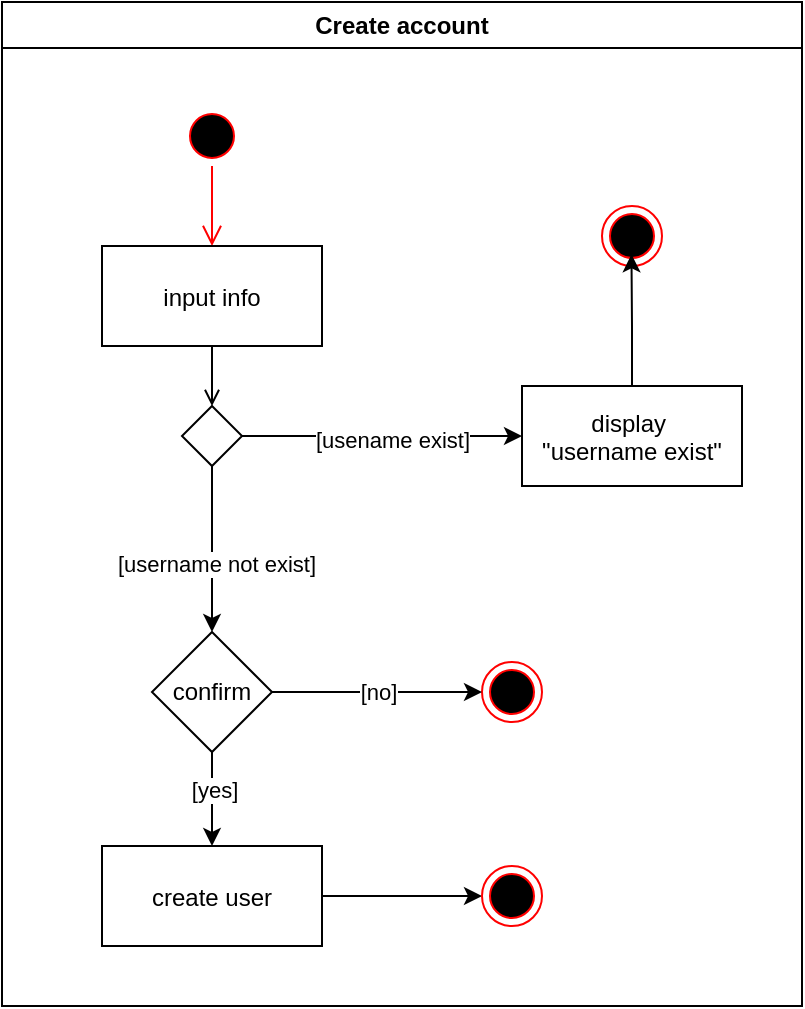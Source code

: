 <mxfile version="24.7.5" pages="7">
  <diagram name="Create Account" id="e7e014a7-5840-1c2e-5031-d8a46d1fe8dd">
    <mxGraphModel dx="1042" dy="577" grid="1" gridSize="10" guides="1" tooltips="1" connect="1" arrows="1" fold="1" page="1" pageScale="1" pageWidth="1169" pageHeight="826" background="none" math="0" shadow="0">
      <root>
        <mxCell id="0" />
        <mxCell id="1" parent="0" />
        <mxCell id="2" value="Create account" style="swimlane;whiteSpace=wrap" parent="1" vertex="1">
          <mxGeometry x="270" y="50" width="400" height="502" as="geometry" />
        </mxCell>
        <mxCell id="5" value="" style="ellipse;shape=startState;fillColor=#000000;strokeColor=#ff0000;" parent="2" vertex="1">
          <mxGeometry x="90" y="52" width="30" height="30" as="geometry" />
        </mxCell>
        <mxCell id="6" value="" style="edgeStyle=elbowEdgeStyle;elbow=horizontal;verticalAlign=bottom;endArrow=open;endSize=8;strokeColor=#FF0000;endFill=1;rounded=0" parent="2" source="5" target="7" edge="1">
          <mxGeometry x="100" y="40" as="geometry">
            <mxPoint x="105" y="122" as="targetPoint" />
          </mxGeometry>
        </mxCell>
        <mxCell id="7" value="input info" style="" parent="2" vertex="1">
          <mxGeometry x="50" y="122" width="110" height="50" as="geometry" />
        </mxCell>
        <mxCell id="XV-IO-psPw5XsLc2fugK-45" style="edgeStyle=orthogonalEdgeStyle;rounded=0;orthogonalLoop=1;jettySize=auto;html=1;exitX=1;exitY=0.5;exitDx=0;exitDy=0;entryX=0;entryY=0.5;entryDx=0;entryDy=0;" edge="1" parent="2" source="XV-IO-psPw5XsLc2fugK-41" target="XV-IO-psPw5XsLc2fugK-42">
          <mxGeometry relative="1" as="geometry" />
        </mxCell>
        <mxCell id="XV-IO-psPw5XsLc2fugK-47" value="[usename exist]" style="edgeLabel;html=1;align=center;verticalAlign=middle;resizable=0;points=[];" vertex="1" connectable="0" parent="XV-IO-psPw5XsLc2fugK-45">
          <mxGeometry x="0.072" y="-2" relative="1" as="geometry">
            <mxPoint as="offset" />
          </mxGeometry>
        </mxCell>
        <mxCell id="XV-IO-psPw5XsLc2fugK-49" style="edgeStyle=orthogonalEdgeStyle;rounded=0;orthogonalLoop=1;jettySize=auto;html=1;exitX=0.5;exitY=1;exitDx=0;exitDy=0;" edge="1" parent="2" source="XV-IO-psPw5XsLc2fugK-41" target="XV-IO-psPw5XsLc2fugK-56">
          <mxGeometry relative="1" as="geometry">
            <mxPoint x="105" y="312" as="targetPoint" />
          </mxGeometry>
        </mxCell>
        <mxCell id="XV-IO-psPw5XsLc2fugK-50" value="[username not exist]" style="edgeLabel;html=1;align=center;verticalAlign=middle;resizable=0;points=[];" vertex="1" connectable="0" parent="XV-IO-psPw5XsLc2fugK-49">
          <mxGeometry x="0.18" y="2" relative="1" as="geometry">
            <mxPoint as="offset" />
          </mxGeometry>
        </mxCell>
        <mxCell id="XV-IO-psPw5XsLc2fugK-41" value="" style="rhombus;whiteSpace=wrap;html=1;" vertex="1" parent="2">
          <mxGeometry x="90" y="202" width="30" height="30" as="geometry" />
        </mxCell>
        <mxCell id="9" value="" style="endArrow=open;strokeColor=#000000;endFill=1;rounded=0;entryX=0.5;entryY=0;entryDx=0;entryDy=0;" parent="2" source="7" target="XV-IO-psPw5XsLc2fugK-41" edge="1">
          <mxGeometry relative="1" as="geometry" />
        </mxCell>
        <mxCell id="XV-IO-psPw5XsLc2fugK-42" value="display &#xa;&quot;username exist&quot;" style="" vertex="1" parent="2">
          <mxGeometry x="260" y="192" width="110" height="50" as="geometry" />
        </mxCell>
        <mxCell id="XV-IO-psPw5XsLc2fugK-43" value="" style="ellipse;shape=endState;fillColor=#000000;strokeColor=#ff0000" vertex="1" parent="2">
          <mxGeometry x="300" y="102" width="30" height="30" as="geometry" />
        </mxCell>
        <mxCell id="XV-IO-psPw5XsLc2fugK-44" style="edgeStyle=orthogonalEdgeStyle;rounded=0;orthogonalLoop=1;jettySize=auto;html=1;entryX=0.491;entryY=0.805;entryDx=0;entryDy=0;entryPerimeter=0;" edge="1" parent="2" source="XV-IO-psPw5XsLc2fugK-42" target="XV-IO-psPw5XsLc2fugK-43">
          <mxGeometry relative="1" as="geometry" />
        </mxCell>
        <mxCell id="XV-IO-psPw5XsLc2fugK-61" style="edgeStyle=orthogonalEdgeStyle;rounded=0;orthogonalLoop=1;jettySize=auto;html=1;" edge="1" parent="2" source="XV-IO-psPw5XsLc2fugK-51" target="XV-IO-psPw5XsLc2fugK-55">
          <mxGeometry relative="1" as="geometry" />
        </mxCell>
        <mxCell id="XV-IO-psPw5XsLc2fugK-51" value="create user" style="" vertex="1" parent="2">
          <mxGeometry x="50" y="422" width="110" height="50" as="geometry" />
        </mxCell>
        <mxCell id="XV-IO-psPw5XsLc2fugK-54" value="" style="ellipse;shape=endState;fillColor=#000000;strokeColor=#ff0000" vertex="1" parent="2">
          <mxGeometry x="240" y="330" width="30" height="30" as="geometry" />
        </mxCell>
        <mxCell id="XV-IO-psPw5XsLc2fugK-55" value="" style="ellipse;shape=endState;fillColor=#000000;strokeColor=#ff0000" vertex="1" parent="2">
          <mxGeometry x="240" y="432" width="30" height="30" as="geometry" />
        </mxCell>
        <mxCell id="XV-IO-psPw5XsLc2fugK-59" style="edgeStyle=orthogonalEdgeStyle;rounded=0;orthogonalLoop=1;jettySize=auto;html=1;exitX=0.5;exitY=1;exitDx=0;exitDy=0;entryX=0.5;entryY=0;entryDx=0;entryDy=0;" edge="1" parent="2" source="XV-IO-psPw5XsLc2fugK-56" target="XV-IO-psPw5XsLc2fugK-51">
          <mxGeometry relative="1" as="geometry" />
        </mxCell>
        <mxCell id="XV-IO-psPw5XsLc2fugK-60" value="[yes]" style="edgeLabel;html=1;align=center;verticalAlign=middle;resizable=0;points=[];" vertex="1" connectable="0" parent="XV-IO-psPw5XsLc2fugK-59">
          <mxGeometry x="-0.183" y="1" relative="1" as="geometry">
            <mxPoint as="offset" />
          </mxGeometry>
        </mxCell>
        <mxCell id="XV-IO-psPw5XsLc2fugK-56" value="confirm" style="rhombus;whiteSpace=wrap;html=1;" vertex="1" parent="2">
          <mxGeometry x="75" y="315" width="60" height="60" as="geometry" />
        </mxCell>
        <mxCell id="XV-IO-psPw5XsLc2fugK-57" style="edgeStyle=orthogonalEdgeStyle;rounded=0;orthogonalLoop=1;jettySize=auto;html=1;exitX=1;exitY=0.5;exitDx=0;exitDy=0;" edge="1" parent="2" source="XV-IO-psPw5XsLc2fugK-56" target="XV-IO-psPw5XsLc2fugK-54">
          <mxGeometry relative="1" as="geometry">
            <mxPoint x="260" y="362" as="targetPoint" />
          </mxGeometry>
        </mxCell>
        <mxCell id="XV-IO-psPw5XsLc2fugK-58" value="[no]" style="edgeLabel;html=1;align=center;verticalAlign=middle;resizable=0;points=[];" vertex="1" connectable="0" parent="XV-IO-psPw5XsLc2fugK-57">
          <mxGeometry x="0.006" relative="1" as="geometry">
            <mxPoint as="offset" />
          </mxGeometry>
        </mxCell>
      </root>
    </mxGraphModel>
  </diagram>
  <diagram id="nGYaAy7BTeyGX2--aTV0" name="Login">
    <mxGraphModel dx="1042" dy="577" grid="1" gridSize="10" guides="1" tooltips="1" connect="1" arrows="1" fold="1" page="1" pageScale="1" pageWidth="850" pageHeight="1100" math="0" shadow="0">
      <root>
        <mxCell id="0" />
        <mxCell id="1" parent="0" />
        <mxCell id="BECm5bsudPYOtUfW8pkE-1" value="Login" style="swimlane;whiteSpace=wrap" vertex="1" parent="1">
          <mxGeometry x="260" y="60" width="420" height="502" as="geometry" />
        </mxCell>
        <mxCell id="BECm5bsudPYOtUfW8pkE-2" value="" style="ellipse;shape=startState;fillColor=#000000;strokeColor=#ff0000;" vertex="1" parent="BECm5bsudPYOtUfW8pkE-1">
          <mxGeometry x="90" y="52" width="30" height="30" as="geometry" />
        </mxCell>
        <mxCell id="BECm5bsudPYOtUfW8pkE-3" value="" style="edgeStyle=elbowEdgeStyle;elbow=horizontal;verticalAlign=bottom;endArrow=open;endSize=8;strokeColor=#FF0000;endFill=1;rounded=0" edge="1" parent="BECm5bsudPYOtUfW8pkE-1" source="BECm5bsudPYOtUfW8pkE-2" target="BECm5bsudPYOtUfW8pkE-4">
          <mxGeometry x="100" y="40" as="geometry">
            <mxPoint x="105" y="122" as="targetPoint" />
          </mxGeometry>
        </mxCell>
        <mxCell id="BECm5bsudPYOtUfW8pkE-4" value="input &#xa;usename/password" style="" vertex="1" parent="BECm5bsudPYOtUfW8pkE-1">
          <mxGeometry x="45" y="122" width="120" height="58" as="geometry" />
        </mxCell>
        <mxCell id="BECm5bsudPYOtUfW8pkE-5" style="edgeStyle=orthogonalEdgeStyle;rounded=0;orthogonalLoop=1;jettySize=auto;html=1;exitX=1;exitY=0.5;exitDx=0;exitDy=0;entryX=0;entryY=0.5;entryDx=0;entryDy=0;verticalAlign=middle;" edge="1" parent="BECm5bsudPYOtUfW8pkE-1" source="BECm5bsudPYOtUfW8pkE-9" target="BECm5bsudPYOtUfW8pkE-11">
          <mxGeometry relative="1" as="geometry" />
        </mxCell>
        <mxCell id="BECm5bsudPYOtUfW8pkE-6" value="[not exist in database]" style="edgeLabel;html=1;align=center;verticalAlign=middle;resizable=0;points=[];" vertex="1" connectable="0" parent="BECm5bsudPYOtUfW8pkE-5">
          <mxGeometry x="0.072" y="-2" relative="1" as="geometry">
            <mxPoint as="offset" />
          </mxGeometry>
        </mxCell>
        <mxCell id="BECm5bsudPYOtUfW8pkE-7" style="edgeStyle=orthogonalEdgeStyle;rounded=0;orthogonalLoop=1;jettySize=auto;html=1;exitX=0.5;exitY=1;exitDx=0;exitDy=0;" edge="1" parent="BECm5bsudPYOtUfW8pkE-1" source="BECm5bsudPYOtUfW8pkE-9" target="BECm5bsudPYOtUfW8pkE-20">
          <mxGeometry relative="1" as="geometry">
            <mxPoint x="105" y="312" as="targetPoint" />
          </mxGeometry>
        </mxCell>
        <mxCell id="BECm5bsudPYOtUfW8pkE-8" value="[exist in database]" style="edgeLabel;html=1;align=center;verticalAlign=middle;resizable=0;points=[];" vertex="1" connectable="0" parent="BECm5bsudPYOtUfW8pkE-7">
          <mxGeometry x="0.18" y="2" relative="1" as="geometry">
            <mxPoint as="offset" />
          </mxGeometry>
        </mxCell>
        <mxCell id="BECm5bsudPYOtUfW8pkE-9" value="" style="rhombus;whiteSpace=wrap;html=1;" vertex="1" parent="BECm5bsudPYOtUfW8pkE-1">
          <mxGeometry x="90" y="202" width="30" height="30" as="geometry" />
        </mxCell>
        <mxCell id="BECm5bsudPYOtUfW8pkE-10" value="" style="endArrow=open;strokeColor=#000000;endFill=1;rounded=0;entryX=0.5;entryY=0;entryDx=0;entryDy=0;" edge="1" parent="BECm5bsudPYOtUfW8pkE-1" source="BECm5bsudPYOtUfW8pkE-4" target="BECm5bsudPYOtUfW8pkE-9">
          <mxGeometry relative="1" as="geometry" />
        </mxCell>
        <mxCell id="BECm5bsudPYOtUfW8pkE-11" value="display &#xa;&quot;user not found&quot;" style="" vertex="1" parent="BECm5bsudPYOtUfW8pkE-1">
          <mxGeometry x="270" y="192" width="110" height="50" as="geometry" />
        </mxCell>
        <mxCell id="BECm5bsudPYOtUfW8pkE-12" value="" style="ellipse;shape=endState;fillColor=#000000;strokeColor=#ff0000" vertex="1" parent="BECm5bsudPYOtUfW8pkE-1">
          <mxGeometry x="310" y="40" width="30" height="30" as="geometry" />
        </mxCell>
        <mxCell id="BECm5bsudPYOtUfW8pkE-13" style="edgeStyle=orthogonalEdgeStyle;rounded=0;orthogonalLoop=1;jettySize=auto;html=1;" edge="1" parent="BECm5bsudPYOtUfW8pkE-1" source="BECm5bsudPYOtUfW8pkE-11" target="BECm5bsudPYOtUfW8pkE-24">
          <mxGeometry relative="1" as="geometry" />
        </mxCell>
        <mxCell id="BECm5bsudPYOtUfW8pkE-14" style="edgeStyle=orthogonalEdgeStyle;rounded=0;orthogonalLoop=1;jettySize=auto;html=1;" edge="1" parent="BECm5bsudPYOtUfW8pkE-1" source="BECm5bsudPYOtUfW8pkE-15" target="BECm5bsudPYOtUfW8pkE-17">
          <mxGeometry relative="1" as="geometry" />
        </mxCell>
        <mxCell id="BECm5bsudPYOtUfW8pkE-15" value="Admin menu" style="" vertex="1" parent="BECm5bsudPYOtUfW8pkE-1">
          <mxGeometry x="50" y="422" width="110" height="50" as="geometry" />
        </mxCell>
        <mxCell id="BECm5bsudPYOtUfW8pkE-17" value="" style="ellipse;shape=endState;fillColor=#000000;strokeColor=#ff0000" vertex="1" parent="BECm5bsudPYOtUfW8pkE-1">
          <mxGeometry x="240" y="432" width="30" height="30" as="geometry" />
        </mxCell>
        <mxCell id="BECm5bsudPYOtUfW8pkE-18" style="edgeStyle=orthogonalEdgeStyle;rounded=0;orthogonalLoop=1;jettySize=auto;html=1;exitX=0.5;exitY=1;exitDx=0;exitDy=0;entryX=0.5;entryY=0;entryDx=0;entryDy=0;" edge="1" parent="BECm5bsudPYOtUfW8pkE-1" source="BECm5bsudPYOtUfW8pkE-20" target="BECm5bsudPYOtUfW8pkE-15">
          <mxGeometry relative="1" as="geometry" />
        </mxCell>
        <mxCell id="BECm5bsudPYOtUfW8pkE-19" value="[yes]" style="edgeLabel;html=1;align=center;verticalAlign=middle;resizable=0;points=[];" vertex="1" connectable="0" parent="BECm5bsudPYOtUfW8pkE-18">
          <mxGeometry x="-0.183" y="1" relative="1" as="geometry">
            <mxPoint as="offset" />
          </mxGeometry>
        </mxCell>
        <mxCell id="BECm5bsudPYOtUfW8pkE-20" value="isAdmin" style="rhombus;whiteSpace=wrap;html=1;" vertex="1" parent="BECm5bsudPYOtUfW8pkE-1">
          <mxGeometry x="75" y="315" width="60" height="60" as="geometry" />
        </mxCell>
        <mxCell id="BECm5bsudPYOtUfW8pkE-21" style="edgeStyle=orthogonalEdgeStyle;rounded=0;orthogonalLoop=1;jettySize=auto;html=1;exitX=1;exitY=0.5;exitDx=0;exitDy=0;entryX=0;entryY=0.5;entryDx=0;entryDy=0;" edge="1" parent="BECm5bsudPYOtUfW8pkE-1" source="BECm5bsudPYOtUfW8pkE-20" target="BECm5bsudPYOtUfW8pkE-29">
          <mxGeometry relative="1" as="geometry">
            <mxPoint x="240" y="345" as="targetPoint" />
          </mxGeometry>
        </mxCell>
        <mxCell id="BECm5bsudPYOtUfW8pkE-22" value="[no]" style="edgeLabel;html=1;align=center;verticalAlign=middle;resizable=0;points=[];" vertex="1" connectable="0" parent="BECm5bsudPYOtUfW8pkE-21">
          <mxGeometry x="0.006" relative="1" as="geometry">
            <mxPoint as="offset" />
          </mxGeometry>
        </mxCell>
        <mxCell id="BECm5bsudPYOtUfW8pkE-27" style="edgeStyle=orthogonalEdgeStyle;rounded=0;orthogonalLoop=1;jettySize=auto;html=1;" edge="1" parent="BECm5bsudPYOtUfW8pkE-1" source="BECm5bsudPYOtUfW8pkE-24" target="BECm5bsudPYOtUfW8pkE-12">
          <mxGeometry relative="1" as="geometry" />
        </mxCell>
        <mxCell id="BECm5bsudPYOtUfW8pkE-28" value="[n]" style="edgeLabel;html=1;align=center;verticalAlign=middle;resizable=0;points=[];" vertex="1" connectable="0" parent="BECm5bsudPYOtUfW8pkE-27">
          <mxGeometry x="-0.15" relative="1" as="geometry">
            <mxPoint as="offset" />
          </mxGeometry>
        </mxCell>
        <mxCell id="BECm5bsudPYOtUfW8pkE-24" value="continue" style="rhombus;whiteSpace=wrap;html=1;" vertex="1" parent="BECm5bsudPYOtUfW8pkE-1">
          <mxGeometry x="296" y="110" width="58" height="58" as="geometry" />
        </mxCell>
        <mxCell id="BECm5bsudPYOtUfW8pkE-25" style="edgeStyle=orthogonalEdgeStyle;rounded=0;orthogonalLoop=1;jettySize=auto;html=1;entryX=0.958;entryY=0.259;entryDx=0;entryDy=0;entryPerimeter=0;" edge="1" parent="BECm5bsudPYOtUfW8pkE-1" source="BECm5bsudPYOtUfW8pkE-24" target="BECm5bsudPYOtUfW8pkE-4">
          <mxGeometry relative="1" as="geometry" />
        </mxCell>
        <mxCell id="BECm5bsudPYOtUfW8pkE-26" value="[y]" style="edgeLabel;html=1;align=center;verticalAlign=middle;resizable=0;points=[];" vertex="1" connectable="0" parent="BECm5bsudPYOtUfW8pkE-25">
          <mxGeometry x="-0.14" y="1" relative="1" as="geometry">
            <mxPoint as="offset" />
          </mxGeometry>
        </mxCell>
        <mxCell id="BECm5bsudPYOtUfW8pkE-30" style="edgeStyle=orthogonalEdgeStyle;rounded=0;orthogonalLoop=1;jettySize=auto;html=1;" edge="1" parent="BECm5bsudPYOtUfW8pkE-1" source="BECm5bsudPYOtUfW8pkE-29" target="BECm5bsudPYOtUfW8pkE-17">
          <mxGeometry relative="1" as="geometry" />
        </mxCell>
        <mxCell id="BECm5bsudPYOtUfW8pkE-29" value="User menu" style="" vertex="1" parent="BECm5bsudPYOtUfW8pkE-1">
          <mxGeometry x="200" y="320" width="110" height="50" as="geometry" />
        </mxCell>
      </root>
    </mxGraphModel>
  </diagram>
  <diagram id="kI_BlPbs2v_wD475HnmK" name="Add book">
    <mxGraphModel dx="1042" dy="577" grid="1" gridSize="10" guides="1" tooltips="1" connect="1" arrows="1" fold="1" page="1" pageScale="1" pageWidth="850" pageHeight="1100" math="0" shadow="0">
      <root>
        <mxCell id="0" />
        <mxCell id="1" parent="0" />
        <mxCell id="lQgo3_YZKVmYxO_jbbI8-1" value="Add book" style="swimlane;whiteSpace=wrap;startSize=23;" vertex="1" parent="1">
          <mxGeometry x="250" y="130" width="330" height="540" as="geometry" />
        </mxCell>
        <mxCell id="lQgo3_YZKVmYxO_jbbI8-2" value="" style="ellipse;shape=startState;fillColor=#000000;strokeColor=#ff0000;" vertex="1" parent="lQgo3_YZKVmYxO_jbbI8-1">
          <mxGeometry x="145" y="52" width="30" height="30" as="geometry" />
        </mxCell>
        <mxCell id="lQgo3_YZKVmYxO_jbbI8-3" value="" style="edgeStyle=elbowEdgeStyle;elbow=horizontal;verticalAlign=bottom;endArrow=open;endSize=8;strokeColor=#FF0000;endFill=1;rounded=0" edge="1" parent="lQgo3_YZKVmYxO_jbbI8-1" source="lQgo3_YZKVmYxO_jbbI8-2" target="lQgo3_YZKVmYxO_jbbI8-4">
          <mxGeometry x="100" y="40" as="geometry">
            <mxPoint x="160" y="122" as="targetPoint" />
          </mxGeometry>
        </mxCell>
        <mxCell id="lQgo3_YZKVmYxO_jbbI8-4" value="input &#xa;book info" style="" vertex="1" parent="lQgo3_YZKVmYxO_jbbI8-1">
          <mxGeometry x="100" y="122" width="120" height="58" as="geometry" />
        </mxCell>
        <mxCell id="lQgo3_YZKVmYxO_jbbI8-29" style="edgeStyle=orthogonalEdgeStyle;rounded=0;orthogonalLoop=1;jettySize=auto;html=1;entryX=0;entryY=0.5;entryDx=0;entryDy=0;" edge="1" parent="lQgo3_YZKVmYxO_jbbI8-1" source="lQgo3_YZKVmYxO_jbbI8-9" target="lQgo3_YZKVmYxO_jbbI8-4">
          <mxGeometry relative="1" as="geometry">
            <Array as="points">
              <mxPoint x="40" y="217" />
              <mxPoint x="40" y="151" />
            </Array>
          </mxGeometry>
        </mxCell>
        <mxCell id="lQgo3_YZKVmYxO_jbbI8-31" value="[invalid]" style="edgeLabel;html=1;align=center;verticalAlign=middle;resizable=0;points=[];" vertex="1" connectable="0" parent="lQgo3_YZKVmYxO_jbbI8-29">
          <mxGeometry x="-0.375" y="1" relative="1" as="geometry">
            <mxPoint as="offset" />
          </mxGeometry>
        </mxCell>
        <mxCell id="lQgo3_YZKVmYxO_jbbI8-33" style="edgeStyle=orthogonalEdgeStyle;rounded=0;orthogonalLoop=1;jettySize=auto;html=1;exitX=0.5;exitY=1;exitDx=0;exitDy=0;" edge="1" parent="lQgo3_YZKVmYxO_jbbI8-1" source="lQgo3_YZKVmYxO_jbbI8-9" target="lQgo3_YZKVmYxO_jbbI8-41">
          <mxGeometry relative="1" as="geometry">
            <mxPoint x="160" y="310" as="targetPoint" />
          </mxGeometry>
        </mxCell>
        <mxCell id="lQgo3_YZKVmYxO_jbbI8-34" value="[valid]" style="edgeLabel;html=1;align=center;verticalAlign=middle;resizable=0;points=[];" vertex="1" connectable="0" parent="lQgo3_YZKVmYxO_jbbI8-33">
          <mxGeometry x="-0.381" y="-1" relative="1" as="geometry">
            <mxPoint as="offset" />
          </mxGeometry>
        </mxCell>
        <mxCell id="lQgo3_YZKVmYxO_jbbI8-9" value="" style="rhombus;whiteSpace=wrap;html=1;" vertex="1" parent="lQgo3_YZKVmYxO_jbbI8-1">
          <mxGeometry x="145" y="202" width="30" height="30" as="geometry" />
        </mxCell>
        <mxCell id="lQgo3_YZKVmYxO_jbbI8-10" value="" style="endArrow=open;strokeColor=#000000;endFill=1;rounded=0;entryX=0.5;entryY=0;entryDx=0;entryDy=0;" edge="1" parent="lQgo3_YZKVmYxO_jbbI8-1" source="lQgo3_YZKVmYxO_jbbI8-4" target="lQgo3_YZKVmYxO_jbbI8-9">
          <mxGeometry relative="1" as="geometry" />
        </mxCell>
        <mxCell id="lQgo3_YZKVmYxO_jbbI8-37" style="edgeStyle=orthogonalEdgeStyle;rounded=0;orthogonalLoop=1;jettySize=auto;html=1;entryX=0;entryY=0.5;entryDx=0;entryDy=0;" edge="1" parent="lQgo3_YZKVmYxO_jbbI8-1" source="lQgo3_YZKVmYxO_jbbI8-11" target="lQgo3_YZKVmYxO_jbbI8-12">
          <mxGeometry relative="1" as="geometry" />
        </mxCell>
        <mxCell id="lQgo3_YZKVmYxO_jbbI8-11" value="Add book to &#xa;database" style="" vertex="1" parent="lQgo3_YZKVmYxO_jbbI8-1">
          <mxGeometry x="112.5" y="480" width="95" height="40" as="geometry" />
        </mxCell>
        <mxCell id="lQgo3_YZKVmYxO_jbbI8-12" value="" style="ellipse;shape=endState;fillColor=#000000;strokeColor=#ff0000" vertex="1" parent="lQgo3_YZKVmYxO_jbbI8-1">
          <mxGeometry x="250" y="485" width="30" height="30" as="geometry" />
        </mxCell>
        <mxCell id="lQgo3_YZKVmYxO_jbbI8-35" style="edgeStyle=orthogonalEdgeStyle;rounded=0;orthogonalLoop=1;jettySize=auto;html=1;" edge="1" parent="lQgo3_YZKVmYxO_jbbI8-1" source="lQgo3_YZKVmYxO_jbbI8-30" target="lQgo3_YZKVmYxO_jbbI8-11">
          <mxGeometry relative="1" as="geometry" />
        </mxCell>
        <mxCell id="lQgo3_YZKVmYxO_jbbI8-36" value="[y]" style="edgeLabel;html=1;align=center;verticalAlign=middle;resizable=0;points=[];" vertex="1" connectable="0" parent="lQgo3_YZKVmYxO_jbbI8-35">
          <mxGeometry x="-0.2" y="-2" relative="1" as="geometry">
            <mxPoint as="offset" />
          </mxGeometry>
        </mxCell>
        <mxCell id="lQgo3_YZKVmYxO_jbbI8-38" style="edgeStyle=orthogonalEdgeStyle;rounded=0;orthogonalLoop=1;jettySize=auto;html=1;" edge="1" parent="lQgo3_YZKVmYxO_jbbI8-1" source="lQgo3_YZKVmYxO_jbbI8-30" target="lQgo3_YZKVmYxO_jbbI8-12">
          <mxGeometry relative="1" as="geometry" />
        </mxCell>
        <mxCell id="lQgo3_YZKVmYxO_jbbI8-39" value="[n]" style="edgeLabel;html=1;align=center;verticalAlign=middle;resizable=0;points=[];" vertex="1" connectable="0" parent="lQgo3_YZKVmYxO_jbbI8-38">
          <mxGeometry x="-0.248" y="-2" relative="1" as="geometry">
            <mxPoint as="offset" />
          </mxGeometry>
        </mxCell>
        <mxCell id="lQgo3_YZKVmYxO_jbbI8-30" value="confirm" style="rhombus;whiteSpace=wrap;html=1;" vertex="1" parent="lQgo3_YZKVmYxO_jbbI8-1">
          <mxGeometry x="132.5" y="370" width="55" height="60" as="geometry" />
        </mxCell>
        <mxCell id="lQgo3_YZKVmYxO_jbbI8-42" style="edgeStyle=orthogonalEdgeStyle;rounded=0;orthogonalLoop=1;jettySize=auto;html=1;" edge="1" parent="lQgo3_YZKVmYxO_jbbI8-1" source="lQgo3_YZKVmYxO_jbbI8-41" target="lQgo3_YZKVmYxO_jbbI8-30">
          <mxGeometry relative="1" as="geometry" />
        </mxCell>
        <mxCell id="lQgo3_YZKVmYxO_jbbI8-43" value="[not exist in database]" style="edgeLabel;html=1;align=center;verticalAlign=middle;resizable=0;points=[];" vertex="1" connectable="0" parent="lQgo3_YZKVmYxO_jbbI8-42">
          <mxGeometry x="-0.06" y="1" relative="1" as="geometry">
            <mxPoint as="offset" />
          </mxGeometry>
        </mxCell>
        <mxCell id="lQgo3_YZKVmYxO_jbbI8-44" style="edgeStyle=orthogonalEdgeStyle;rounded=0;orthogonalLoop=1;jettySize=auto;html=1;entryX=1;entryY=0.5;entryDx=0;entryDy=0;" edge="1" parent="lQgo3_YZKVmYxO_jbbI8-1" source="lQgo3_YZKVmYxO_jbbI8-41" target="lQgo3_YZKVmYxO_jbbI8-12">
          <mxGeometry relative="1" as="geometry" />
        </mxCell>
        <mxCell id="lQgo3_YZKVmYxO_jbbI8-45" value="[exist in database]" style="edgeLabel;html=1;align=center;verticalAlign=middle;resizable=0;points=[];" vertex="1" connectable="0" parent="lQgo3_YZKVmYxO_jbbI8-44">
          <mxGeometry x="-0.765" y="-2" relative="1" as="geometry">
            <mxPoint x="21" y="-2" as="offset" />
          </mxGeometry>
        </mxCell>
        <mxCell id="lQgo3_YZKVmYxO_jbbI8-41" value="check ISBN" style="rhombus;whiteSpace=wrap;html=1;" vertex="1" parent="lQgo3_YZKVmYxO_jbbI8-1">
          <mxGeometry x="130" y="270" width="60" height="60" as="geometry" />
        </mxCell>
      </root>
    </mxGraphModel>
  </diagram>
  <diagram id="0Qvn4A6ujmSAzNDZNU47" name="Update book info">
    <mxGraphModel dx="1226" dy="679" grid="1" gridSize="10" guides="1" tooltips="1" connect="1" arrows="1" fold="1" page="1" pageScale="1" pageWidth="850" pageHeight="1100" math="0" shadow="0">
      <root>
        <mxCell id="0" />
        <mxCell id="1" parent="0" />
        <mxCell id="-wt2-x-dtzgsuEaeFiSR-1" value="Update book info" style="swimlane;whiteSpace=wrap;startSize=23;" vertex="1" parent="1">
          <mxGeometry x="210" y="160" width="470" height="640" as="geometry" />
        </mxCell>
        <mxCell id="-wt2-x-dtzgsuEaeFiSR-2" value="" style="ellipse;shape=startState;fillColor=#000000;strokeColor=#ff0000;" vertex="1" parent="-wt2-x-dtzgsuEaeFiSR-1">
          <mxGeometry x="145" y="52" width="30" height="30" as="geometry" />
        </mxCell>
        <mxCell id="-wt2-x-dtzgsuEaeFiSR-3" value="" style="edgeStyle=elbowEdgeStyle;elbow=horizontal;verticalAlign=bottom;endArrow=open;endSize=8;strokeColor=#FF0000;endFill=1;rounded=0" edge="1" parent="-wt2-x-dtzgsuEaeFiSR-1" source="-wt2-x-dtzgsuEaeFiSR-2" target="-wt2-x-dtzgsuEaeFiSR-4">
          <mxGeometry x="100" y="40" as="geometry">
            <mxPoint x="160" y="122" as="targetPoint" />
          </mxGeometry>
        </mxCell>
        <mxCell id="-wt2-x-dtzgsuEaeFiSR-4" value="input &#xa;book name" style="" vertex="1" parent="-wt2-x-dtzgsuEaeFiSR-1">
          <mxGeometry x="100" y="122" width="120" height="58" as="geometry" />
        </mxCell>
        <mxCell id="-wt2-x-dtzgsuEaeFiSR-5" style="edgeStyle=orthogonalEdgeStyle;rounded=0;orthogonalLoop=1;jettySize=auto;html=1;entryX=0.5;entryY=1;entryDx=0;entryDy=0;" edge="1" parent="-wt2-x-dtzgsuEaeFiSR-1" source="-wt2-x-dtzgsuEaeFiSR-9" target="izx8GVxZOJIWfwjTcyak-1">
          <mxGeometry relative="1" as="geometry">
            <Array as="points">
              <mxPoint x="45" y="217" />
            </Array>
            <mxPoint x="40" y="150" as="targetPoint" />
          </mxGeometry>
        </mxCell>
        <mxCell id="-wt2-x-dtzgsuEaeFiSR-6" value="[not exist]" style="edgeLabel;html=1;align=center;verticalAlign=middle;resizable=0;points=[];" vertex="1" connectable="0" parent="-wt2-x-dtzgsuEaeFiSR-5">
          <mxGeometry x="-0.375" y="1" relative="1" as="geometry">
            <mxPoint as="offset" />
          </mxGeometry>
        </mxCell>
        <mxCell id="izx8GVxZOJIWfwjTcyak-6" style="edgeStyle=orthogonalEdgeStyle;rounded=0;orthogonalLoop=1;jettySize=auto;html=1;" edge="1" parent="-wt2-x-dtzgsuEaeFiSR-1" source="-wt2-x-dtzgsuEaeFiSR-9" target="izx8GVxZOJIWfwjTcyak-5">
          <mxGeometry relative="1" as="geometry" />
        </mxCell>
        <mxCell id="izx8GVxZOJIWfwjTcyak-7" value="[exist]" style="edgeLabel;html=1;align=center;verticalAlign=middle;resizable=0;points=[];" vertex="1" connectable="0" parent="izx8GVxZOJIWfwjTcyak-6">
          <mxGeometry x="-0.108" relative="1" as="geometry">
            <mxPoint as="offset" />
          </mxGeometry>
        </mxCell>
        <mxCell id="-wt2-x-dtzgsuEaeFiSR-9" value="" style="rhombus;whiteSpace=wrap;html=1;" vertex="1" parent="-wt2-x-dtzgsuEaeFiSR-1">
          <mxGeometry x="145" y="202" width="30" height="30" as="geometry" />
        </mxCell>
        <mxCell id="-wt2-x-dtzgsuEaeFiSR-10" value="" style="endArrow=open;strokeColor=#000000;endFill=1;rounded=0;entryX=0.5;entryY=0;entryDx=0;entryDy=0;" edge="1" parent="-wt2-x-dtzgsuEaeFiSR-1" source="-wt2-x-dtzgsuEaeFiSR-4" target="-wt2-x-dtzgsuEaeFiSR-9">
          <mxGeometry relative="1" as="geometry" />
        </mxCell>
        <mxCell id="izx8GVxZOJIWfwjTcyak-1" value="" style="ellipse;shape=endState;fillColor=#000000;strokeColor=#ff0000" vertex="1" parent="-wt2-x-dtzgsuEaeFiSR-1">
          <mxGeometry x="30" y="150" width="30" height="30" as="geometry" />
        </mxCell>
        <mxCell id="izx8GVxZOJIWfwjTcyak-12" style="edgeStyle=orthogonalEdgeStyle;rounded=0;orthogonalLoop=1;jettySize=auto;html=1;entryX=1;entryY=0.5;entryDx=0;entryDy=0;" edge="1" parent="-wt2-x-dtzgsuEaeFiSR-1" source="izx8GVxZOJIWfwjTcyak-14" target="izx8GVxZOJIWfwjTcyak-11">
          <mxGeometry relative="1" as="geometry">
            <mxPoint x="260" y="295" as="targetPoint" />
          </mxGeometry>
        </mxCell>
        <mxCell id="izx8GVxZOJIWfwjTcyak-28" style="edgeStyle=orthogonalEdgeStyle;rounded=0;orthogonalLoop=1;jettySize=auto;html=1;" edge="1" parent="-wt2-x-dtzgsuEaeFiSR-1" source="izx8GVxZOJIWfwjTcyak-5" target="izx8GVxZOJIWfwjTcyak-14">
          <mxGeometry relative="1" as="geometry" />
        </mxCell>
        <mxCell id="izx8GVxZOJIWfwjTcyak-5" value="select book" style="" vertex="1" parent="-wt2-x-dtzgsuEaeFiSR-1">
          <mxGeometry x="270" y="197" width="100" height="40" as="geometry" />
        </mxCell>
        <mxCell id="izx8GVxZOJIWfwjTcyak-8" value="" style="ellipse;shape=endState;fillColor=#000000;strokeColor=#ff0000" vertex="1" parent="-wt2-x-dtzgsuEaeFiSR-1">
          <mxGeometry x="370" y="360" width="30" height="30" as="geometry" />
        </mxCell>
        <mxCell id="izx8GVxZOJIWfwjTcyak-30" style="edgeStyle=orthogonalEdgeStyle;rounded=0;orthogonalLoop=1;jettySize=auto;html=1;" edge="1" parent="-wt2-x-dtzgsuEaeFiSR-1" source="izx8GVxZOJIWfwjTcyak-11" target="izx8GVxZOJIWfwjTcyak-20">
          <mxGeometry relative="1" as="geometry" />
        </mxCell>
        <mxCell id="izx8GVxZOJIWfwjTcyak-11" value="select info &#xa;to update" style="" vertex="1" parent="-wt2-x-dtzgsuEaeFiSR-1">
          <mxGeometry x="140" y="275" width="100" height="40" as="geometry" />
        </mxCell>
        <mxCell id="izx8GVxZOJIWfwjTcyak-14" value="" style="rhombus;whiteSpace=wrap;html=1;" vertex="1" parent="-wt2-x-dtzgsuEaeFiSR-1">
          <mxGeometry x="305" y="280" width="30" height="30" as="geometry" />
        </mxCell>
        <mxCell id="izx8GVxZOJIWfwjTcyak-17" style="edgeStyle=orthogonalEdgeStyle;rounded=0;orthogonalLoop=1;jettySize=auto;html=1;exitX=1;exitY=0.5;exitDx=0;exitDy=0;" edge="1" parent="-wt2-x-dtzgsuEaeFiSR-1" source="izx8GVxZOJIWfwjTcyak-14" target="izx8GVxZOJIWfwjTcyak-8">
          <mxGeometry relative="1" as="geometry">
            <mxPoint x="175" y="385" as="sourcePoint" />
            <mxPoint x="245" y="385" as="targetPoint" />
          </mxGeometry>
        </mxCell>
        <mxCell id="izx8GVxZOJIWfwjTcyak-18" value="[&#39;esc&#39;]" style="edgeLabel;html=1;align=center;verticalAlign=middle;resizable=0;points=[];" vertex="1" connectable="0" parent="izx8GVxZOJIWfwjTcyak-17">
          <mxGeometry x="-0.04" relative="1" as="geometry">
            <mxPoint as="offset" />
          </mxGeometry>
        </mxCell>
        <mxCell id="izx8GVxZOJIWfwjTcyak-26" style="edgeStyle=orthogonalEdgeStyle;rounded=0;orthogonalLoop=1;jettySize=auto;html=1;" edge="1" parent="-wt2-x-dtzgsuEaeFiSR-1" source="izx8GVxZOJIWfwjTcyak-20" target="izx8GVxZOJIWfwjTcyak-25">
          <mxGeometry relative="1" as="geometry" />
        </mxCell>
        <mxCell id="izx8GVxZOJIWfwjTcyak-20" value="" style="rhombus;whiteSpace=wrap;html=1;" vertex="1" parent="-wt2-x-dtzgsuEaeFiSR-1">
          <mxGeometry x="175" y="360" width="30" height="30" as="geometry" />
        </mxCell>
        <mxCell id="izx8GVxZOJIWfwjTcyak-21" style="edgeStyle=orthogonalEdgeStyle;rounded=0;orthogonalLoop=1;jettySize=auto;html=1;exitX=1;exitY=0.5;exitDx=0;exitDy=0;" edge="1" parent="-wt2-x-dtzgsuEaeFiSR-1" target="izx8GVxZOJIWfwjTcyak-8" source="izx8GVxZOJIWfwjTcyak-20">
          <mxGeometry relative="1" as="geometry">
            <mxPoint x="175" y="515" as="sourcePoint" />
            <mxPoint x="250" y="515" as="targetPoint" />
          </mxGeometry>
        </mxCell>
        <mxCell id="izx8GVxZOJIWfwjTcyak-22" value="[&#39;exit&#39;]" style="edgeLabel;html=1;align=center;verticalAlign=middle;resizable=0;points=[];" vertex="1" connectable="0" parent="izx8GVxZOJIWfwjTcyak-21">
          <mxGeometry x="-0.04" relative="1" as="geometry">
            <mxPoint as="offset" />
          </mxGeometry>
        </mxCell>
        <mxCell id="izx8GVxZOJIWfwjTcyak-32" style="edgeStyle=orthogonalEdgeStyle;rounded=0;orthogonalLoop=1;jettySize=auto;html=1;" edge="1" parent="-wt2-x-dtzgsuEaeFiSR-1" source="izx8GVxZOJIWfwjTcyak-25" target="izx8GVxZOJIWfwjTcyak-31">
          <mxGeometry relative="1" as="geometry" />
        </mxCell>
        <mxCell id="izx8GVxZOJIWfwjTcyak-25" value="input new info" style="" vertex="1" parent="-wt2-x-dtzgsuEaeFiSR-1">
          <mxGeometry x="140" y="430" width="100" height="40" as="geometry" />
        </mxCell>
        <mxCell id="izx8GVxZOJIWfwjTcyak-35" style="edgeStyle=orthogonalEdgeStyle;rounded=0;orthogonalLoop=1;jettySize=auto;html=1;entryX=0;entryY=0.5;entryDx=0;entryDy=0;" edge="1" parent="-wt2-x-dtzgsuEaeFiSR-1" source="izx8GVxZOJIWfwjTcyak-31" target="izx8GVxZOJIWfwjTcyak-25">
          <mxGeometry relative="1" as="geometry">
            <Array as="points">
              <mxPoint x="120" y="515" />
              <mxPoint x="120" y="450" />
            </Array>
          </mxGeometry>
        </mxCell>
        <mxCell id="izx8GVxZOJIWfwjTcyak-36" value="[invalid]" style="edgeLabel;html=1;align=center;verticalAlign=middle;resizable=0;points=[];" vertex="1" connectable="0" parent="izx8GVxZOJIWfwjTcyak-35">
          <mxGeometry x="-0.454" y="2" relative="1" as="geometry">
            <mxPoint as="offset" />
          </mxGeometry>
        </mxCell>
        <mxCell id="izx8GVxZOJIWfwjTcyak-38" style="edgeStyle=orthogonalEdgeStyle;rounded=0;orthogonalLoop=1;jettySize=auto;html=1;" edge="1" parent="-wt2-x-dtzgsuEaeFiSR-1" source="izx8GVxZOJIWfwjTcyak-31" target="izx8GVxZOJIWfwjTcyak-37">
          <mxGeometry relative="1" as="geometry" />
        </mxCell>
        <mxCell id="izx8GVxZOJIWfwjTcyak-31" value="" style="rhombus;whiteSpace=wrap;html=1;" vertex="1" parent="-wt2-x-dtzgsuEaeFiSR-1">
          <mxGeometry x="175" y="500" width="30" height="30" as="geometry" />
        </mxCell>
        <mxCell id="izx8GVxZOJIWfwjTcyak-39" style="edgeStyle=orthogonalEdgeStyle;rounded=0;orthogonalLoop=1;jettySize=auto;html=1;entryX=0;entryY=0.5;entryDx=0;entryDy=0;" edge="1" parent="-wt2-x-dtzgsuEaeFiSR-1" source="izx8GVxZOJIWfwjTcyak-37" target="izx8GVxZOJIWfwjTcyak-40">
          <mxGeometry relative="1" as="geometry">
            <mxPoint x="360" y="515" as="targetPoint" />
            <Array as="points">
              <mxPoint x="340" y="515" />
              <mxPoint x="340" y="516" />
              <mxPoint x="335" y="516" />
            </Array>
          </mxGeometry>
        </mxCell>
        <mxCell id="izx8GVxZOJIWfwjTcyak-42" value="[y]" style="edgeLabel;html=1;align=center;verticalAlign=middle;resizable=0;points=[];" vertex="1" connectable="0" parent="izx8GVxZOJIWfwjTcyak-39">
          <mxGeometry x="-0.375" y="2" relative="1" as="geometry">
            <mxPoint as="offset" />
          </mxGeometry>
        </mxCell>
        <mxCell id="izx8GVxZOJIWfwjTcyak-43" style="edgeStyle=orthogonalEdgeStyle;rounded=0;orthogonalLoop=1;jettySize=auto;html=1;" edge="1" parent="-wt2-x-dtzgsuEaeFiSR-1" source="izx8GVxZOJIWfwjTcyak-37" target="izx8GVxZOJIWfwjTcyak-44">
          <mxGeometry relative="1" as="geometry">
            <mxPoint x="275" y="580" as="targetPoint" />
          </mxGeometry>
        </mxCell>
        <mxCell id="izx8GVxZOJIWfwjTcyak-45" value="[n]" style="edgeLabel;html=1;align=center;verticalAlign=middle;resizable=0;points=[];" vertex="1" connectable="0" parent="izx8GVxZOJIWfwjTcyak-43">
          <mxGeometry x="0.218" relative="1" as="geometry">
            <mxPoint as="offset" />
          </mxGeometry>
        </mxCell>
        <mxCell id="izx8GVxZOJIWfwjTcyak-37" value="confirm" style="rhombus;whiteSpace=wrap;html=1;" vertex="1" parent="-wt2-x-dtzgsuEaeFiSR-1">
          <mxGeometry x="245" y="485" width="60" height="60" as="geometry" />
        </mxCell>
        <mxCell id="izx8GVxZOJIWfwjTcyak-46" style="edgeStyle=orthogonalEdgeStyle;rounded=0;orthogonalLoop=1;jettySize=auto;html=1;entryX=1;entryY=0.5;entryDx=0;entryDy=0;" edge="1" parent="-wt2-x-dtzgsuEaeFiSR-1" source="izx8GVxZOJIWfwjTcyak-40" target="izx8GVxZOJIWfwjTcyak-44">
          <mxGeometry relative="1" as="geometry">
            <Array as="points">
              <mxPoint x="400" y="595" />
            </Array>
          </mxGeometry>
        </mxCell>
        <mxCell id="izx8GVxZOJIWfwjTcyak-40" value="update info" style="" vertex="1" parent="-wt2-x-dtzgsuEaeFiSR-1">
          <mxGeometry x="350" y="495" width="100" height="40" as="geometry" />
        </mxCell>
        <mxCell id="izx8GVxZOJIWfwjTcyak-44" value="" style="ellipse;shape=endState;fillColor=#000000;strokeColor=#ff0000" vertex="1" parent="-wt2-x-dtzgsuEaeFiSR-1">
          <mxGeometry x="260" y="580" width="30" height="30" as="geometry" />
        </mxCell>
      </root>
    </mxGraphModel>
  </diagram>
  <diagram id="ws1k7n2DeVnK79GMdsGG" name="Deactivate user">
    <mxGraphModel dx="1226" dy="679" grid="1" gridSize="10" guides="1" tooltips="1" connect="1" arrows="1" fold="1" page="1" pageScale="1" pageWidth="850" pageHeight="1100" math="0" shadow="0">
      <root>
        <mxCell id="0" />
        <mxCell id="1" parent="0" />
        <mxCell id="psF5VTlN-x7UnyMCcZ6P-1" value="Deactivate user" style="swimlane;whiteSpace=wrap" vertex="1" parent="1">
          <mxGeometry x="225" y="70" width="385" height="550" as="geometry" />
        </mxCell>
        <mxCell id="psF5VTlN-x7UnyMCcZ6P-2" value="" style="ellipse;shape=startState;fillColor=#000000;strokeColor=#ff0000;" vertex="1" parent="psF5VTlN-x7UnyMCcZ6P-1">
          <mxGeometry x="90" y="52" width="30" height="30" as="geometry" />
        </mxCell>
        <mxCell id="psF5VTlN-x7UnyMCcZ6P-3" value="" style="edgeStyle=elbowEdgeStyle;elbow=horizontal;verticalAlign=bottom;endArrow=open;endSize=8;strokeColor=#FF0000;endFill=1;rounded=0" edge="1" parent="psF5VTlN-x7UnyMCcZ6P-1" source="psF5VTlN-x7UnyMCcZ6P-2" target="psF5VTlN-x7UnyMCcZ6P-4">
          <mxGeometry x="100" y="40" as="geometry">
            <mxPoint x="105" y="122" as="targetPoint" />
          </mxGeometry>
        </mxCell>
        <mxCell id="psF5VTlN-x7UnyMCcZ6P-4" value="input user&#39;s name" style="" vertex="1" parent="psF5VTlN-x7UnyMCcZ6P-1">
          <mxGeometry x="50" y="122" width="110" height="50" as="geometry" />
        </mxCell>
        <mxCell id="psF5VTlN-x7UnyMCcZ6P-5" style="edgeStyle=orthogonalEdgeStyle;rounded=0;orthogonalLoop=1;jettySize=auto;html=1;exitX=1;exitY=0.5;exitDx=0;exitDy=0;entryX=0;entryY=0.5;entryDx=0;entryDy=0;" edge="1" parent="psF5VTlN-x7UnyMCcZ6P-1" source="psF5VTlN-x7UnyMCcZ6P-9" target="psF5VTlN-x7UnyMCcZ6P-11">
          <mxGeometry relative="1" as="geometry" />
        </mxCell>
        <mxCell id="psF5VTlN-x7UnyMCcZ6P-6" value="[user not exist]" style="edgeLabel;html=1;align=center;verticalAlign=middle;resizable=0;points=[];" vertex="1" connectable="0" parent="psF5VTlN-x7UnyMCcZ6P-5">
          <mxGeometry x="0.072" y="-2" relative="1" as="geometry">
            <mxPoint as="offset" />
          </mxGeometry>
        </mxCell>
        <mxCell id="psF5VTlN-x7UnyMCcZ6P-7" style="edgeStyle=orthogonalEdgeStyle;rounded=0;orthogonalLoop=1;jettySize=auto;html=1;exitX=0.5;exitY=1;exitDx=0;exitDy=0;" edge="1" parent="psF5VTlN-x7UnyMCcZ6P-1" source="psF5VTlN-x7UnyMCcZ6P-9" target="psF5VTlN-x7UnyMCcZ6P-15">
          <mxGeometry relative="1" as="geometry">
            <mxPoint x="105" y="315" as="targetPoint" />
          </mxGeometry>
        </mxCell>
        <mxCell id="psF5VTlN-x7UnyMCcZ6P-8" value="[user exist]" style="edgeLabel;html=1;align=center;verticalAlign=middle;resizable=0;points=[];" vertex="1" connectable="0" parent="psF5VTlN-x7UnyMCcZ6P-7">
          <mxGeometry x="0.18" y="2" relative="1" as="geometry">
            <mxPoint as="offset" />
          </mxGeometry>
        </mxCell>
        <mxCell id="psF5VTlN-x7UnyMCcZ6P-9" value="" style="rhombus;whiteSpace=wrap;html=1;" vertex="1" parent="psF5VTlN-x7UnyMCcZ6P-1">
          <mxGeometry x="90" y="202" width="30" height="30" as="geometry" />
        </mxCell>
        <mxCell id="psF5VTlN-x7UnyMCcZ6P-10" value="" style="endArrow=open;strokeColor=#000000;endFill=1;rounded=0;entryX=0.5;entryY=0;entryDx=0;entryDy=0;" edge="1" parent="psF5VTlN-x7UnyMCcZ6P-1" source="psF5VTlN-x7UnyMCcZ6P-4" target="psF5VTlN-x7UnyMCcZ6P-9">
          <mxGeometry relative="1" as="geometry" />
        </mxCell>
        <mxCell id="psF5VTlN-x7UnyMCcZ6P-31" style="edgeStyle=orthogonalEdgeStyle;rounded=0;orthogonalLoop=1;jettySize=auto;html=1;" edge="1" parent="psF5VTlN-x7UnyMCcZ6P-1" source="psF5VTlN-x7UnyMCcZ6P-11" target="psF5VTlN-x7UnyMCcZ6P-12">
          <mxGeometry relative="1" as="geometry" />
        </mxCell>
        <mxCell id="psF5VTlN-x7UnyMCcZ6P-11" value="display &#xa;&quot;no user found&quot;" style="" vertex="1" parent="psF5VTlN-x7UnyMCcZ6P-1">
          <mxGeometry x="260" y="192" width="110" height="50" as="geometry" />
        </mxCell>
        <mxCell id="psF5VTlN-x7UnyMCcZ6P-12" value="" style="ellipse;shape=endState;fillColor=#000000;strokeColor=#ff0000" vertex="1" parent="psF5VTlN-x7UnyMCcZ6P-1">
          <mxGeometry x="300" y="385" width="30" height="30" as="geometry" />
        </mxCell>
        <mxCell id="psF5VTlN-x7UnyMCcZ6P-24" style="edgeStyle=orthogonalEdgeStyle;rounded=0;orthogonalLoop=1;jettySize=auto;html=1;" edge="1" parent="psF5VTlN-x7UnyMCcZ6P-1" source="psF5VTlN-x7UnyMCcZ6P-15" target="psF5VTlN-x7UnyMCcZ6P-23">
          <mxGeometry relative="1" as="geometry" />
        </mxCell>
        <mxCell id="psF5VTlN-x7UnyMCcZ6P-15" value="select user" style="" vertex="1" parent="psF5VTlN-x7UnyMCcZ6P-1">
          <mxGeometry x="50" y="280" width="110" height="50" as="geometry" />
        </mxCell>
        <mxCell id="psF5VTlN-x7UnyMCcZ6P-26" style="edgeStyle=orthogonalEdgeStyle;rounded=0;orthogonalLoop=1;jettySize=auto;html=1;" edge="1" parent="psF5VTlN-x7UnyMCcZ6P-1" source="psF5VTlN-x7UnyMCcZ6P-23" target="psF5VTlN-x7UnyMCcZ6P-25">
          <mxGeometry relative="1" as="geometry" />
        </mxCell>
        <mxCell id="psF5VTlN-x7UnyMCcZ6P-27" value="[y]" style="edgeLabel;html=1;align=center;verticalAlign=middle;resizable=0;points=[];" vertex="1" connectable="0" parent="psF5VTlN-x7UnyMCcZ6P-26">
          <mxGeometry x="-0.033" y="-2" relative="1" as="geometry">
            <mxPoint as="offset" />
          </mxGeometry>
        </mxCell>
        <mxCell id="psF5VTlN-x7UnyMCcZ6P-28" style="edgeStyle=orthogonalEdgeStyle;rounded=0;orthogonalLoop=1;jettySize=auto;html=1;" edge="1" parent="psF5VTlN-x7UnyMCcZ6P-1" source="psF5VTlN-x7UnyMCcZ6P-23" target="psF5VTlN-x7UnyMCcZ6P-12">
          <mxGeometry relative="1" as="geometry" />
        </mxCell>
        <mxCell id="psF5VTlN-x7UnyMCcZ6P-29" value="[n]" style="edgeLabel;html=1;align=center;verticalAlign=middle;resizable=0;points=[];" vertex="1" connectable="0" parent="psF5VTlN-x7UnyMCcZ6P-28">
          <mxGeometry x="-0.102" y="-1" relative="1" as="geometry">
            <mxPoint as="offset" />
          </mxGeometry>
        </mxCell>
        <mxCell id="psF5VTlN-x7UnyMCcZ6P-23" value="confirm" style="rhombus;whiteSpace=wrap;html=1;" vertex="1" parent="psF5VTlN-x7UnyMCcZ6P-1">
          <mxGeometry x="75" y="370" width="60" height="60" as="geometry" />
        </mxCell>
        <mxCell id="psF5VTlN-x7UnyMCcZ6P-30" style="edgeStyle=orthogonalEdgeStyle;rounded=0;orthogonalLoop=1;jettySize=auto;html=1;" edge="1" parent="psF5VTlN-x7UnyMCcZ6P-1" source="psF5VTlN-x7UnyMCcZ6P-25" target="psF5VTlN-x7UnyMCcZ6P-12">
          <mxGeometry relative="1" as="geometry" />
        </mxCell>
        <mxCell id="psF5VTlN-x7UnyMCcZ6P-25" value="set user status = 0" style="" vertex="1" parent="psF5VTlN-x7UnyMCcZ6P-1">
          <mxGeometry x="50" y="470" width="110" height="50" as="geometry" />
        </mxCell>
      </root>
    </mxGraphModel>
  </diagram>
  <diagram id="tY7g2s3GH2heur0GufxR" name="Update account info">
    <mxGraphModel dx="1226" dy="679" grid="1" gridSize="10" guides="1" tooltips="1" connect="1" arrows="1" fold="1" page="1" pageScale="1" pageWidth="850" pageHeight="1100" math="0" shadow="0">
      <root>
        <mxCell id="0" />
        <mxCell id="1" parent="0" />
        <mxCell id="cz1L6NBDnC1mk5Ad8r7z-1" value="Update Account Info" style="swimlane;whiteSpace=wrap" vertex="1" parent="1">
          <mxGeometry x="220" y="260" width="360" height="502" as="geometry" />
        </mxCell>
        <mxCell id="cz1L6NBDnC1mk5Ad8r7z-2" value="" style="ellipse;shape=startState;fillColor=#000000;strokeColor=#ff0000;" vertex="1" parent="cz1L6NBDnC1mk5Ad8r7z-1">
          <mxGeometry x="90" y="52" width="30" height="30" as="geometry" />
        </mxCell>
        <mxCell id="cz1L6NBDnC1mk5Ad8r7z-3" value="" style="edgeStyle=elbowEdgeStyle;elbow=horizontal;verticalAlign=bottom;endArrow=open;endSize=8;strokeColor=#FF0000;endFill=1;rounded=0" edge="1" parent="cz1L6NBDnC1mk5Ad8r7z-1" source="cz1L6NBDnC1mk5Ad8r7z-2" target="cz1L6NBDnC1mk5Ad8r7z-4">
          <mxGeometry x="100" y="40" as="geometry">
            <mxPoint x="105" y="122" as="targetPoint" />
          </mxGeometry>
        </mxCell>
        <mxCell id="cz1L6NBDnC1mk5Ad8r7z-4" value="select info &#xa;to update" style="" vertex="1" parent="cz1L6NBDnC1mk5Ad8r7z-1">
          <mxGeometry x="50" y="122" width="110" height="50" as="geometry" />
        </mxCell>
        <mxCell id="cz1L6NBDnC1mk5Ad8r7z-5" style="edgeStyle=orthogonalEdgeStyle;rounded=0;orthogonalLoop=1;jettySize=auto;html=1;exitX=1;exitY=0.5;exitDx=0;exitDy=0;" edge="1" parent="cz1L6NBDnC1mk5Ad8r7z-1" source="cz1L6NBDnC1mk5Ad8r7z-9" target="cz1L6NBDnC1mk5Ad8r7z-16">
          <mxGeometry relative="1" as="geometry">
            <mxPoint x="215" y="152" as="targetPoint" />
          </mxGeometry>
        </mxCell>
        <mxCell id="cz1L6NBDnC1mk5Ad8r7z-6" value="[&#39;exit&#39;]" style="edgeLabel;html=1;align=center;verticalAlign=middle;resizable=0;points=[];" vertex="1" connectable="0" parent="cz1L6NBDnC1mk5Ad8r7z-5">
          <mxGeometry x="0.072" y="-2" relative="1" as="geometry">
            <mxPoint as="offset" />
          </mxGeometry>
        </mxCell>
        <mxCell id="cz1L6NBDnC1mk5Ad8r7z-23" style="edgeStyle=orthogonalEdgeStyle;rounded=0;orthogonalLoop=1;jettySize=auto;html=1;" edge="1" parent="cz1L6NBDnC1mk5Ad8r7z-1" source="cz1L6NBDnC1mk5Ad8r7z-9" target="cz1L6NBDnC1mk5Ad8r7z-15">
          <mxGeometry relative="1" as="geometry" />
        </mxCell>
        <mxCell id="cz1L6NBDnC1mk5Ad8r7z-9" value="" style="rhombus;whiteSpace=wrap;html=1;" vertex="1" parent="cz1L6NBDnC1mk5Ad8r7z-1">
          <mxGeometry x="90" y="202" width="30" height="30" as="geometry" />
        </mxCell>
        <mxCell id="cz1L6NBDnC1mk5Ad8r7z-10" value="" style="endArrow=open;strokeColor=#000000;endFill=1;rounded=0;entryX=0.5;entryY=0;entryDx=0;entryDy=0;" edge="1" parent="cz1L6NBDnC1mk5Ad8r7z-1" source="cz1L6NBDnC1mk5Ad8r7z-4" target="cz1L6NBDnC1mk5Ad8r7z-9">
          <mxGeometry relative="1" as="geometry" />
        </mxCell>
        <mxCell id="cz1L6NBDnC1mk5Ad8r7z-25" style="edgeStyle=orthogonalEdgeStyle;rounded=0;orthogonalLoop=1;jettySize=auto;html=1;" edge="1" parent="cz1L6NBDnC1mk5Ad8r7z-1" source="cz1L6NBDnC1mk5Ad8r7z-15" target="cz1L6NBDnC1mk5Ad8r7z-24">
          <mxGeometry relative="1" as="geometry" />
        </mxCell>
        <mxCell id="cz1L6NBDnC1mk5Ad8r7z-15" value="input new info" style="" vertex="1" parent="cz1L6NBDnC1mk5Ad8r7z-1">
          <mxGeometry x="50" y="260" width="110" height="50" as="geometry" />
        </mxCell>
        <mxCell id="cz1L6NBDnC1mk5Ad8r7z-16" value="" style="ellipse;shape=endState;fillColor=#000000;strokeColor=#ff0000" vertex="1" parent="cz1L6NBDnC1mk5Ad8r7z-1">
          <mxGeometry x="310" y="340" width="30" height="30" as="geometry" />
        </mxCell>
        <mxCell id="cz1L6NBDnC1mk5Ad8r7z-31" style="edgeStyle=orthogonalEdgeStyle;rounded=0;orthogonalLoop=1;jettySize=auto;html=1;" edge="1" parent="cz1L6NBDnC1mk5Ad8r7z-1" source="cz1L6NBDnC1mk5Ad8r7z-20" target="cz1L6NBDnC1mk5Ad8r7z-30">
          <mxGeometry relative="1" as="geometry" />
        </mxCell>
        <mxCell id="cz1L6NBDnC1mk5Ad8r7z-32" value="[y]" style="edgeLabel;html=1;align=center;verticalAlign=middle;resizable=0;points=[];" vertex="1" connectable="0" parent="cz1L6NBDnC1mk5Ad8r7z-31">
          <mxGeometry x="-0.467" y="1" relative="1" as="geometry">
            <mxPoint as="offset" />
          </mxGeometry>
        </mxCell>
        <mxCell id="cz1L6NBDnC1mk5Ad8r7z-34" style="edgeStyle=orthogonalEdgeStyle;rounded=0;orthogonalLoop=1;jettySize=auto;html=1;" edge="1" parent="cz1L6NBDnC1mk5Ad8r7z-1" source="cz1L6NBDnC1mk5Ad8r7z-20" target="cz1L6NBDnC1mk5Ad8r7z-16">
          <mxGeometry relative="1" as="geometry" />
        </mxCell>
        <mxCell id="cz1L6NBDnC1mk5Ad8r7z-35" value="[n]" style="edgeLabel;html=1;align=center;verticalAlign=middle;resizable=0;points=[];" vertex="1" connectable="0" parent="cz1L6NBDnC1mk5Ad8r7z-34">
          <mxGeometry x="-0.175" relative="1" as="geometry">
            <mxPoint as="offset" />
          </mxGeometry>
        </mxCell>
        <mxCell id="cz1L6NBDnC1mk5Ad8r7z-20" value="confirm" style="rhombus;whiteSpace=wrap;html=1;" vertex="1" parent="cz1L6NBDnC1mk5Ad8r7z-1">
          <mxGeometry x="185" y="325" width="60" height="60" as="geometry" />
        </mxCell>
        <mxCell id="cz1L6NBDnC1mk5Ad8r7z-26" style="edgeStyle=orthogonalEdgeStyle;rounded=0;orthogonalLoop=1;jettySize=auto;html=1;entryX=0;entryY=0.5;entryDx=0;entryDy=0;" edge="1" parent="cz1L6NBDnC1mk5Ad8r7z-1" source="cz1L6NBDnC1mk5Ad8r7z-24" target="cz1L6NBDnC1mk5Ad8r7z-15">
          <mxGeometry relative="1" as="geometry">
            <Array as="points">
              <mxPoint x="30" y="355" />
              <mxPoint x="30" y="285" />
            </Array>
          </mxGeometry>
        </mxCell>
        <mxCell id="cz1L6NBDnC1mk5Ad8r7z-27" value="[invalid]" style="edgeLabel;html=1;align=center;verticalAlign=middle;resizable=0;points=[];" vertex="1" connectable="0" parent="cz1L6NBDnC1mk5Ad8r7z-26">
          <mxGeometry x="-0.464" y="-1" relative="1" as="geometry">
            <mxPoint as="offset" />
          </mxGeometry>
        </mxCell>
        <mxCell id="cz1L6NBDnC1mk5Ad8r7z-28" style="edgeStyle=orthogonalEdgeStyle;rounded=0;orthogonalLoop=1;jettySize=auto;html=1;" edge="1" parent="cz1L6NBDnC1mk5Ad8r7z-1" source="cz1L6NBDnC1mk5Ad8r7z-24" target="cz1L6NBDnC1mk5Ad8r7z-20">
          <mxGeometry relative="1" as="geometry" />
        </mxCell>
        <mxCell id="cz1L6NBDnC1mk5Ad8r7z-29" value="[valid]" style="edgeLabel;html=1;align=center;verticalAlign=middle;resizable=0;points=[];" vertex="1" connectable="0" parent="cz1L6NBDnC1mk5Ad8r7z-28">
          <mxGeometry x="-0.11" y="-1" relative="1" as="geometry">
            <mxPoint as="offset" />
          </mxGeometry>
        </mxCell>
        <mxCell id="cz1L6NBDnC1mk5Ad8r7z-24" value="" style="rhombus;whiteSpace=wrap;html=1;" vertex="1" parent="cz1L6NBDnC1mk5Ad8r7z-1">
          <mxGeometry x="90" y="340" width="30" height="30" as="geometry" />
        </mxCell>
        <mxCell id="cz1L6NBDnC1mk5Ad8r7z-36" style="edgeStyle=orthogonalEdgeStyle;rounded=0;orthogonalLoop=1;jettySize=auto;html=1;" edge="1" parent="cz1L6NBDnC1mk5Ad8r7z-1" source="cz1L6NBDnC1mk5Ad8r7z-30" target="cz1L6NBDnC1mk5Ad8r7z-16">
          <mxGeometry relative="1" as="geometry" />
        </mxCell>
        <mxCell id="cz1L6NBDnC1mk5Ad8r7z-30" value="update info" style="" vertex="1" parent="cz1L6NBDnC1mk5Ad8r7z-1">
          <mxGeometry x="160" y="420" width="110" height="50" as="geometry" />
        </mxCell>
      </root>
    </mxGraphModel>
  </diagram>
  <diagram id="qvM1Yq8LugXpJt3d_s5G" name="Create Order">
    <mxGraphModel dx="1603" dy="888" grid="1" gridSize="10" guides="1" tooltips="1" connect="1" arrows="1" fold="1" page="1" pageScale="1" pageWidth="850" pageHeight="1100" math="0" shadow="0">
      <root>
        <mxCell id="0" />
        <mxCell id="1" parent="0" />
        <mxCell id="7CGdwvpUWdOLOoQ3-cU6-1" value="Create Order" style="swimlane;whiteSpace=wrap" vertex="1" parent="1">
          <mxGeometry x="160" y="80" width="540" height="810" as="geometry" />
        </mxCell>
        <mxCell id="7CGdwvpUWdOLOoQ3-cU6-2" value="" style="ellipse;shape=startState;fillColor=#000000;strokeColor=#ff0000;" vertex="1" parent="7CGdwvpUWdOLOoQ3-cU6-1">
          <mxGeometry x="255" y="52" width="30" height="30" as="geometry" />
        </mxCell>
        <mxCell id="7CGdwvpUWdOLOoQ3-cU6-3" value="" style="edgeStyle=elbowEdgeStyle;elbow=horizontal;verticalAlign=bottom;endArrow=open;endSize=8;strokeColor=#FF0000;endFill=1;rounded=0" edge="1" parent="7CGdwvpUWdOLOoQ3-cU6-1" source="7CGdwvpUWdOLOoQ3-cU6-2" target="7CGdwvpUWdOLOoQ3-cU6-34">
          <mxGeometry x="100" y="40" as="geometry">
            <mxPoint x="270" y="125" as="targetPoint" />
            <Array as="points">
              <mxPoint x="270" y="120" />
            </Array>
          </mxGeometry>
        </mxCell>
        <mxCell id="7CGdwvpUWdOLOoQ3-cU6-4" value="input &#xa;book&#39;s name" style="" vertex="1" parent="7CGdwvpUWdOLOoQ3-cU6-1">
          <mxGeometry x="70" y="100" width="110" height="50" as="geometry" />
        </mxCell>
        <mxCell id="7CGdwvpUWdOLOoQ3-cU6-30" style="edgeStyle=orthogonalEdgeStyle;rounded=0;orthogonalLoop=1;jettySize=auto;html=1;entryX=0;entryY=0.5;entryDx=0;entryDy=0;" edge="1" parent="7CGdwvpUWdOLOoQ3-cU6-1" source="7CGdwvpUWdOLOoQ3-cU6-9" target="oYoXS9Sdqx0aGaguvP7D-6">
          <mxGeometry relative="1" as="geometry" />
        </mxCell>
        <mxCell id="7CGdwvpUWdOLOoQ3-cU6-32" value="[not exist]" style="edgeLabel;html=1;align=center;verticalAlign=middle;resizable=0;points=[];" vertex="1" connectable="0" parent="7CGdwvpUWdOLOoQ3-cU6-30">
          <mxGeometry x="-0.205" relative="1" as="geometry">
            <mxPoint as="offset" />
          </mxGeometry>
        </mxCell>
        <mxCell id="oYoXS9Sdqx0aGaguvP7D-2" style="edgeStyle=orthogonalEdgeStyle;rounded=0;orthogonalLoop=1;jettySize=auto;html=1;entryX=0;entryY=0.5;entryDx=0;entryDy=0;" edge="1" parent="7CGdwvpUWdOLOoQ3-cU6-1" source="7CGdwvpUWdOLOoQ3-cU6-9" target="oYoXS9Sdqx0aGaguvP7D-1">
          <mxGeometry relative="1" as="geometry">
            <Array as="points">
              <mxPoint x="125" y="355" />
            </Array>
          </mxGeometry>
        </mxCell>
        <mxCell id="oYoXS9Sdqx0aGaguvP7D-5" value="[exist]" style="edgeLabel;html=1;align=center;verticalAlign=middle;resizable=0;points=[];" vertex="1" connectable="0" parent="oYoXS9Sdqx0aGaguvP7D-2">
          <mxGeometry x="-0.59" relative="1" as="geometry">
            <mxPoint as="offset" />
          </mxGeometry>
        </mxCell>
        <mxCell id="7CGdwvpUWdOLOoQ3-cU6-9" value="" style="rhombus;whiteSpace=wrap;html=1;" vertex="1" parent="7CGdwvpUWdOLOoQ3-cU6-1">
          <mxGeometry x="110" y="190" width="30" height="30" as="geometry" />
        </mxCell>
        <mxCell id="7CGdwvpUWdOLOoQ3-cU6-10" value="" style="endArrow=open;strokeColor=#000000;endFill=1;rounded=0;entryX=0.5;entryY=0;entryDx=0;entryDy=0;" edge="1" parent="7CGdwvpUWdOLOoQ3-cU6-1" source="7CGdwvpUWdOLOoQ3-cU6-4" target="7CGdwvpUWdOLOoQ3-cU6-9">
          <mxGeometry relative="1" as="geometry" />
        </mxCell>
        <mxCell id="7CGdwvpUWdOLOoQ3-cU6-16" value="" style="ellipse;shape=endState;fillColor=#000000;strokeColor=#ff0000" vertex="1" parent="7CGdwvpUWdOLOoQ3-cU6-1">
          <mxGeometry x="255" y="260" width="30" height="30" as="geometry" />
        </mxCell>
        <mxCell id="7CGdwvpUWdOLOoQ3-cU6-17" value="" style="ellipse;shape=endState;fillColor=#000000;strokeColor=#ff0000" vertex="1" parent="7CGdwvpUWdOLOoQ3-cU6-1">
          <mxGeometry x="390" y="650" width="30" height="30" as="geometry" />
        </mxCell>
        <mxCell id="7CGdwvpUWdOLOoQ3-cU6-29" style="edgeStyle=orthogonalEdgeStyle;rounded=0;orthogonalLoop=1;jettySize=auto;html=1;" edge="1" parent="7CGdwvpUWdOLOoQ3-cU6-1" source="7CGdwvpUWdOLOoQ3-cU6-26" target="7CGdwvpUWdOLOoQ3-cU6-28">
          <mxGeometry relative="1" as="geometry" />
        </mxCell>
        <mxCell id="7CGdwvpUWdOLOoQ3-cU6-26" value="input &#xa;book&#39;s category" style="" vertex="1" parent="7CGdwvpUWdOLOoQ3-cU6-1">
          <mxGeometry x="360" y="100" width="110" height="50" as="geometry" />
        </mxCell>
        <mxCell id="7CGdwvpUWdOLOoQ3-cU6-31" style="edgeStyle=orthogonalEdgeStyle;rounded=0;orthogonalLoop=1;jettySize=auto;html=1;entryX=1;entryY=0.5;entryDx=0;entryDy=0;" edge="1" parent="7CGdwvpUWdOLOoQ3-cU6-1" source="7CGdwvpUWdOLOoQ3-cU6-28" target="oYoXS9Sdqx0aGaguvP7D-6">
          <mxGeometry relative="1" as="geometry" />
        </mxCell>
        <mxCell id="7CGdwvpUWdOLOoQ3-cU6-33" value="[not exist]" style="edgeLabel;html=1;align=center;verticalAlign=middle;resizable=0;points=[];" vertex="1" connectable="0" parent="7CGdwvpUWdOLOoQ3-cU6-31">
          <mxGeometry x="-0.058" relative="1" as="geometry">
            <mxPoint as="offset" />
          </mxGeometry>
        </mxCell>
        <mxCell id="oYoXS9Sdqx0aGaguvP7D-3" style="edgeStyle=orthogonalEdgeStyle;rounded=0;orthogonalLoop=1;jettySize=auto;html=1;entryX=1;entryY=0.5;entryDx=0;entryDy=0;" edge="1" parent="7CGdwvpUWdOLOoQ3-cU6-1" source="7CGdwvpUWdOLOoQ3-cU6-28" target="oYoXS9Sdqx0aGaguvP7D-1">
          <mxGeometry relative="1" as="geometry">
            <Array as="points">
              <mxPoint x="415" y="355" />
            </Array>
          </mxGeometry>
        </mxCell>
        <mxCell id="oYoXS9Sdqx0aGaguvP7D-4" value="[exist]" style="edgeLabel;html=1;align=center;verticalAlign=middle;resizable=0;points=[];" vertex="1" connectable="0" parent="oYoXS9Sdqx0aGaguvP7D-3">
          <mxGeometry x="-0.621" relative="1" as="geometry">
            <mxPoint as="offset" />
          </mxGeometry>
        </mxCell>
        <mxCell id="7CGdwvpUWdOLOoQ3-cU6-28" value="" style="rhombus;whiteSpace=wrap;html=1;" vertex="1" parent="7CGdwvpUWdOLOoQ3-cU6-1">
          <mxGeometry x="400" y="190" width="30" height="30" as="geometry" />
        </mxCell>
        <mxCell id="7CGdwvpUWdOLOoQ3-cU6-35" style="edgeStyle=orthogonalEdgeStyle;rounded=0;orthogonalLoop=1;jettySize=auto;html=1;" edge="1" parent="7CGdwvpUWdOLOoQ3-cU6-1" source="7CGdwvpUWdOLOoQ3-cU6-34" target="7CGdwvpUWdOLOoQ3-cU6-4">
          <mxGeometry relative="1" as="geometry" />
        </mxCell>
        <mxCell id="7CGdwvpUWdOLOoQ3-cU6-36" style="edgeStyle=orthogonalEdgeStyle;rounded=0;orthogonalLoop=1;jettySize=auto;html=1;entryX=0;entryY=0.5;entryDx=0;entryDy=0;" edge="1" parent="7CGdwvpUWdOLOoQ3-cU6-1" source="7CGdwvpUWdOLOoQ3-cU6-34" target="7CGdwvpUWdOLOoQ3-cU6-26">
          <mxGeometry relative="1" as="geometry" />
        </mxCell>
        <mxCell id="7CGdwvpUWdOLOoQ3-cU6-34" value="" style="rhombus;whiteSpace=wrap;html=1;" vertex="1" parent="7CGdwvpUWdOLOoQ3-cU6-1">
          <mxGeometry x="255" y="110" width="30" height="30" as="geometry" />
        </mxCell>
        <mxCell id="oYoXS9Sdqx0aGaguvP7D-9" style="edgeStyle=orthogonalEdgeStyle;rounded=0;orthogonalLoop=1;jettySize=auto;html=1;" edge="1" parent="7CGdwvpUWdOLOoQ3-cU6-1" source="oYoXS9Sdqx0aGaguvP7D-1" target="oYoXS9Sdqx0aGaguvP7D-8">
          <mxGeometry relative="1" as="geometry" />
        </mxCell>
        <mxCell id="oYoXS9Sdqx0aGaguvP7D-1" value="display &#xa;books list" style="" vertex="1" parent="7CGdwvpUWdOLOoQ3-cU6-1">
          <mxGeometry x="215" y="330" width="110" height="50" as="geometry" />
        </mxCell>
        <mxCell id="oYoXS9Sdqx0aGaguvP7D-7" style="edgeStyle=orthogonalEdgeStyle;rounded=0;orthogonalLoop=1;jettySize=auto;html=1;" edge="1" parent="7CGdwvpUWdOLOoQ3-cU6-1" source="oYoXS9Sdqx0aGaguvP7D-6" target="7CGdwvpUWdOLOoQ3-cU6-16">
          <mxGeometry relative="1" as="geometry" />
        </mxCell>
        <mxCell id="oYoXS9Sdqx0aGaguvP7D-6" value="display &#xa;&quot;No book found&quot;" style="" vertex="1" parent="7CGdwvpUWdOLOoQ3-cU6-1">
          <mxGeometry x="215" y="180" width="110" height="50" as="geometry" />
        </mxCell>
        <mxCell id="oYoXS9Sdqx0aGaguvP7D-11" style="edgeStyle=orthogonalEdgeStyle;rounded=0;orthogonalLoop=1;jettySize=auto;html=1;" edge="1" parent="7CGdwvpUWdOLOoQ3-cU6-1" source="oYoXS9Sdqx0aGaguvP7D-8" target="oYoXS9Sdqx0aGaguvP7D-10">
          <mxGeometry relative="1" as="geometry" />
        </mxCell>
        <mxCell id="oYoXS9Sdqx0aGaguvP7D-8" value="select book" style="" vertex="1" parent="7CGdwvpUWdOLOoQ3-cU6-1">
          <mxGeometry x="215" y="420" width="110" height="50" as="geometry" />
        </mxCell>
        <mxCell id="oYoXS9Sdqx0aGaguvP7D-13" style="edgeStyle=orthogonalEdgeStyle;rounded=0;orthogonalLoop=1;jettySize=auto;html=1;" edge="1" parent="7CGdwvpUWdOLOoQ3-cU6-1" source="oYoXS9Sdqx0aGaguvP7D-10" target="oYoXS9Sdqx0aGaguvP7D-12">
          <mxGeometry relative="1" as="geometry" />
        </mxCell>
        <mxCell id="oYoXS9Sdqx0aGaguvP7D-10" value="input quantity" style="" vertex="1" parent="7CGdwvpUWdOLOoQ3-cU6-1">
          <mxGeometry x="215" y="510" width="110" height="50" as="geometry" />
        </mxCell>
        <mxCell id="oYoXS9Sdqx0aGaguvP7D-14" style="edgeStyle=orthogonalEdgeStyle;rounded=0;orthogonalLoop=1;jettySize=auto;html=1;entryX=0;entryY=0.5;entryDx=0;entryDy=0;" edge="1" parent="7CGdwvpUWdOLOoQ3-cU6-1" source="oYoXS9Sdqx0aGaguvP7D-12" target="oYoXS9Sdqx0aGaguvP7D-10">
          <mxGeometry relative="1" as="geometry">
            <Array as="points">
              <mxPoint x="195" y="605" />
              <mxPoint x="195" y="535" />
            </Array>
          </mxGeometry>
        </mxCell>
        <mxCell id="oYoXS9Sdqx0aGaguvP7D-15" value="[invalid]" style="edgeLabel;html=1;align=center;verticalAlign=middle;resizable=0;points=[];" vertex="1" connectable="0" parent="oYoXS9Sdqx0aGaguvP7D-14">
          <mxGeometry x="-0.479" relative="1" as="geometry">
            <mxPoint as="offset" />
          </mxGeometry>
        </mxCell>
        <mxCell id="oYoXS9Sdqx0aGaguvP7D-16" style="edgeStyle=orthogonalEdgeStyle;rounded=0;orthogonalLoop=1;jettySize=auto;html=1;" edge="1" parent="7CGdwvpUWdOLOoQ3-cU6-1" source="oYoXS9Sdqx0aGaguvP7D-12" target="7CGdwvpUWdOLOoQ3-cU6-17">
          <mxGeometry relative="1" as="geometry" />
        </mxCell>
        <mxCell id="oYoXS9Sdqx0aGaguvP7D-17" value="[quantity = 0]" style="edgeLabel;html=1;align=center;verticalAlign=middle;resizable=0;points=[];" vertex="1" connectable="0" parent="oYoXS9Sdqx0aGaguvP7D-16">
          <mxGeometry x="-0.08" relative="1" as="geometry">
            <mxPoint as="offset" />
          </mxGeometry>
        </mxCell>
        <mxCell id="oYoXS9Sdqx0aGaguvP7D-20" style="edgeStyle=orthogonalEdgeStyle;rounded=0;orthogonalLoop=1;jettySize=auto;html=1;" edge="1" parent="7CGdwvpUWdOLOoQ3-cU6-1" source="oYoXS9Sdqx0aGaguvP7D-12" target="oYoXS9Sdqx0aGaguvP7D-19">
          <mxGeometry relative="1" as="geometry" />
        </mxCell>
        <mxCell id="oYoXS9Sdqx0aGaguvP7D-12" value="" style="rhombus;whiteSpace=wrap;html=1;" vertex="1" parent="7CGdwvpUWdOLOoQ3-cU6-1">
          <mxGeometry x="255" y="590" width="30" height="30" as="geometry" />
        </mxCell>
        <mxCell id="oYoXS9Sdqx0aGaguvP7D-21" style="edgeStyle=orthogonalEdgeStyle;rounded=0;orthogonalLoop=1;jettySize=auto;html=1;" edge="1" parent="7CGdwvpUWdOLOoQ3-cU6-1" source="oYoXS9Sdqx0aGaguvP7D-19" target="7CGdwvpUWdOLOoQ3-cU6-17">
          <mxGeometry relative="1" as="geometry">
            <mxPoint x="360" y="665" as="targetPoint" />
          </mxGeometry>
        </mxCell>
        <mxCell id="oYoXS9Sdqx0aGaguvP7D-22" value="[n]" style="edgeLabel;html=1;align=center;verticalAlign=middle;resizable=0;points=[];" vertex="1" connectable="0" parent="oYoXS9Sdqx0aGaguvP7D-21">
          <mxGeometry x="-0.106" relative="1" as="geometry">
            <mxPoint as="offset" />
          </mxGeometry>
        </mxCell>
        <mxCell id="oYoXS9Sdqx0aGaguvP7D-24" style="edgeStyle=orthogonalEdgeStyle;rounded=0;orthogonalLoop=1;jettySize=auto;html=1;" edge="1" parent="7CGdwvpUWdOLOoQ3-cU6-1" source="oYoXS9Sdqx0aGaguvP7D-19" target="oYoXS9Sdqx0aGaguvP7D-23">
          <mxGeometry relative="1" as="geometry" />
        </mxCell>
        <mxCell id="oYoXS9Sdqx0aGaguvP7D-26" value="[y]" style="edgeLabel;html=1;align=center;verticalAlign=middle;resizable=0;points=[];" vertex="1" connectable="0" parent="oYoXS9Sdqx0aGaguvP7D-24">
          <mxGeometry x="-0.619" y="-1" relative="1" as="geometry">
            <mxPoint as="offset" />
          </mxGeometry>
        </mxCell>
        <mxCell id="oYoXS9Sdqx0aGaguvP7D-19" value="confirm" style="rhombus;whiteSpace=wrap;html=1;" vertex="1" parent="7CGdwvpUWdOLOoQ3-cU6-1">
          <mxGeometry x="245" y="640" width="50" height="50" as="geometry" />
        </mxCell>
        <mxCell id="oYoXS9Sdqx0aGaguvP7D-25" style="edgeStyle=orthogonalEdgeStyle;rounded=0;orthogonalLoop=1;jettySize=auto;html=1;" edge="1" parent="7CGdwvpUWdOLOoQ3-cU6-1" source="oYoXS9Sdqx0aGaguvP7D-23" target="7CGdwvpUWdOLOoQ3-cU6-17">
          <mxGeometry relative="1" as="geometry" />
        </mxCell>
        <mxCell id="oYoXS9Sdqx0aGaguvP7D-23" value="Save Order" style="" vertex="1" parent="7CGdwvpUWdOLOoQ3-cU6-1">
          <mxGeometry x="215" y="730" width="110" height="50" as="geometry" />
        </mxCell>
      </root>
    </mxGraphModel>
  </diagram>
</mxfile>
